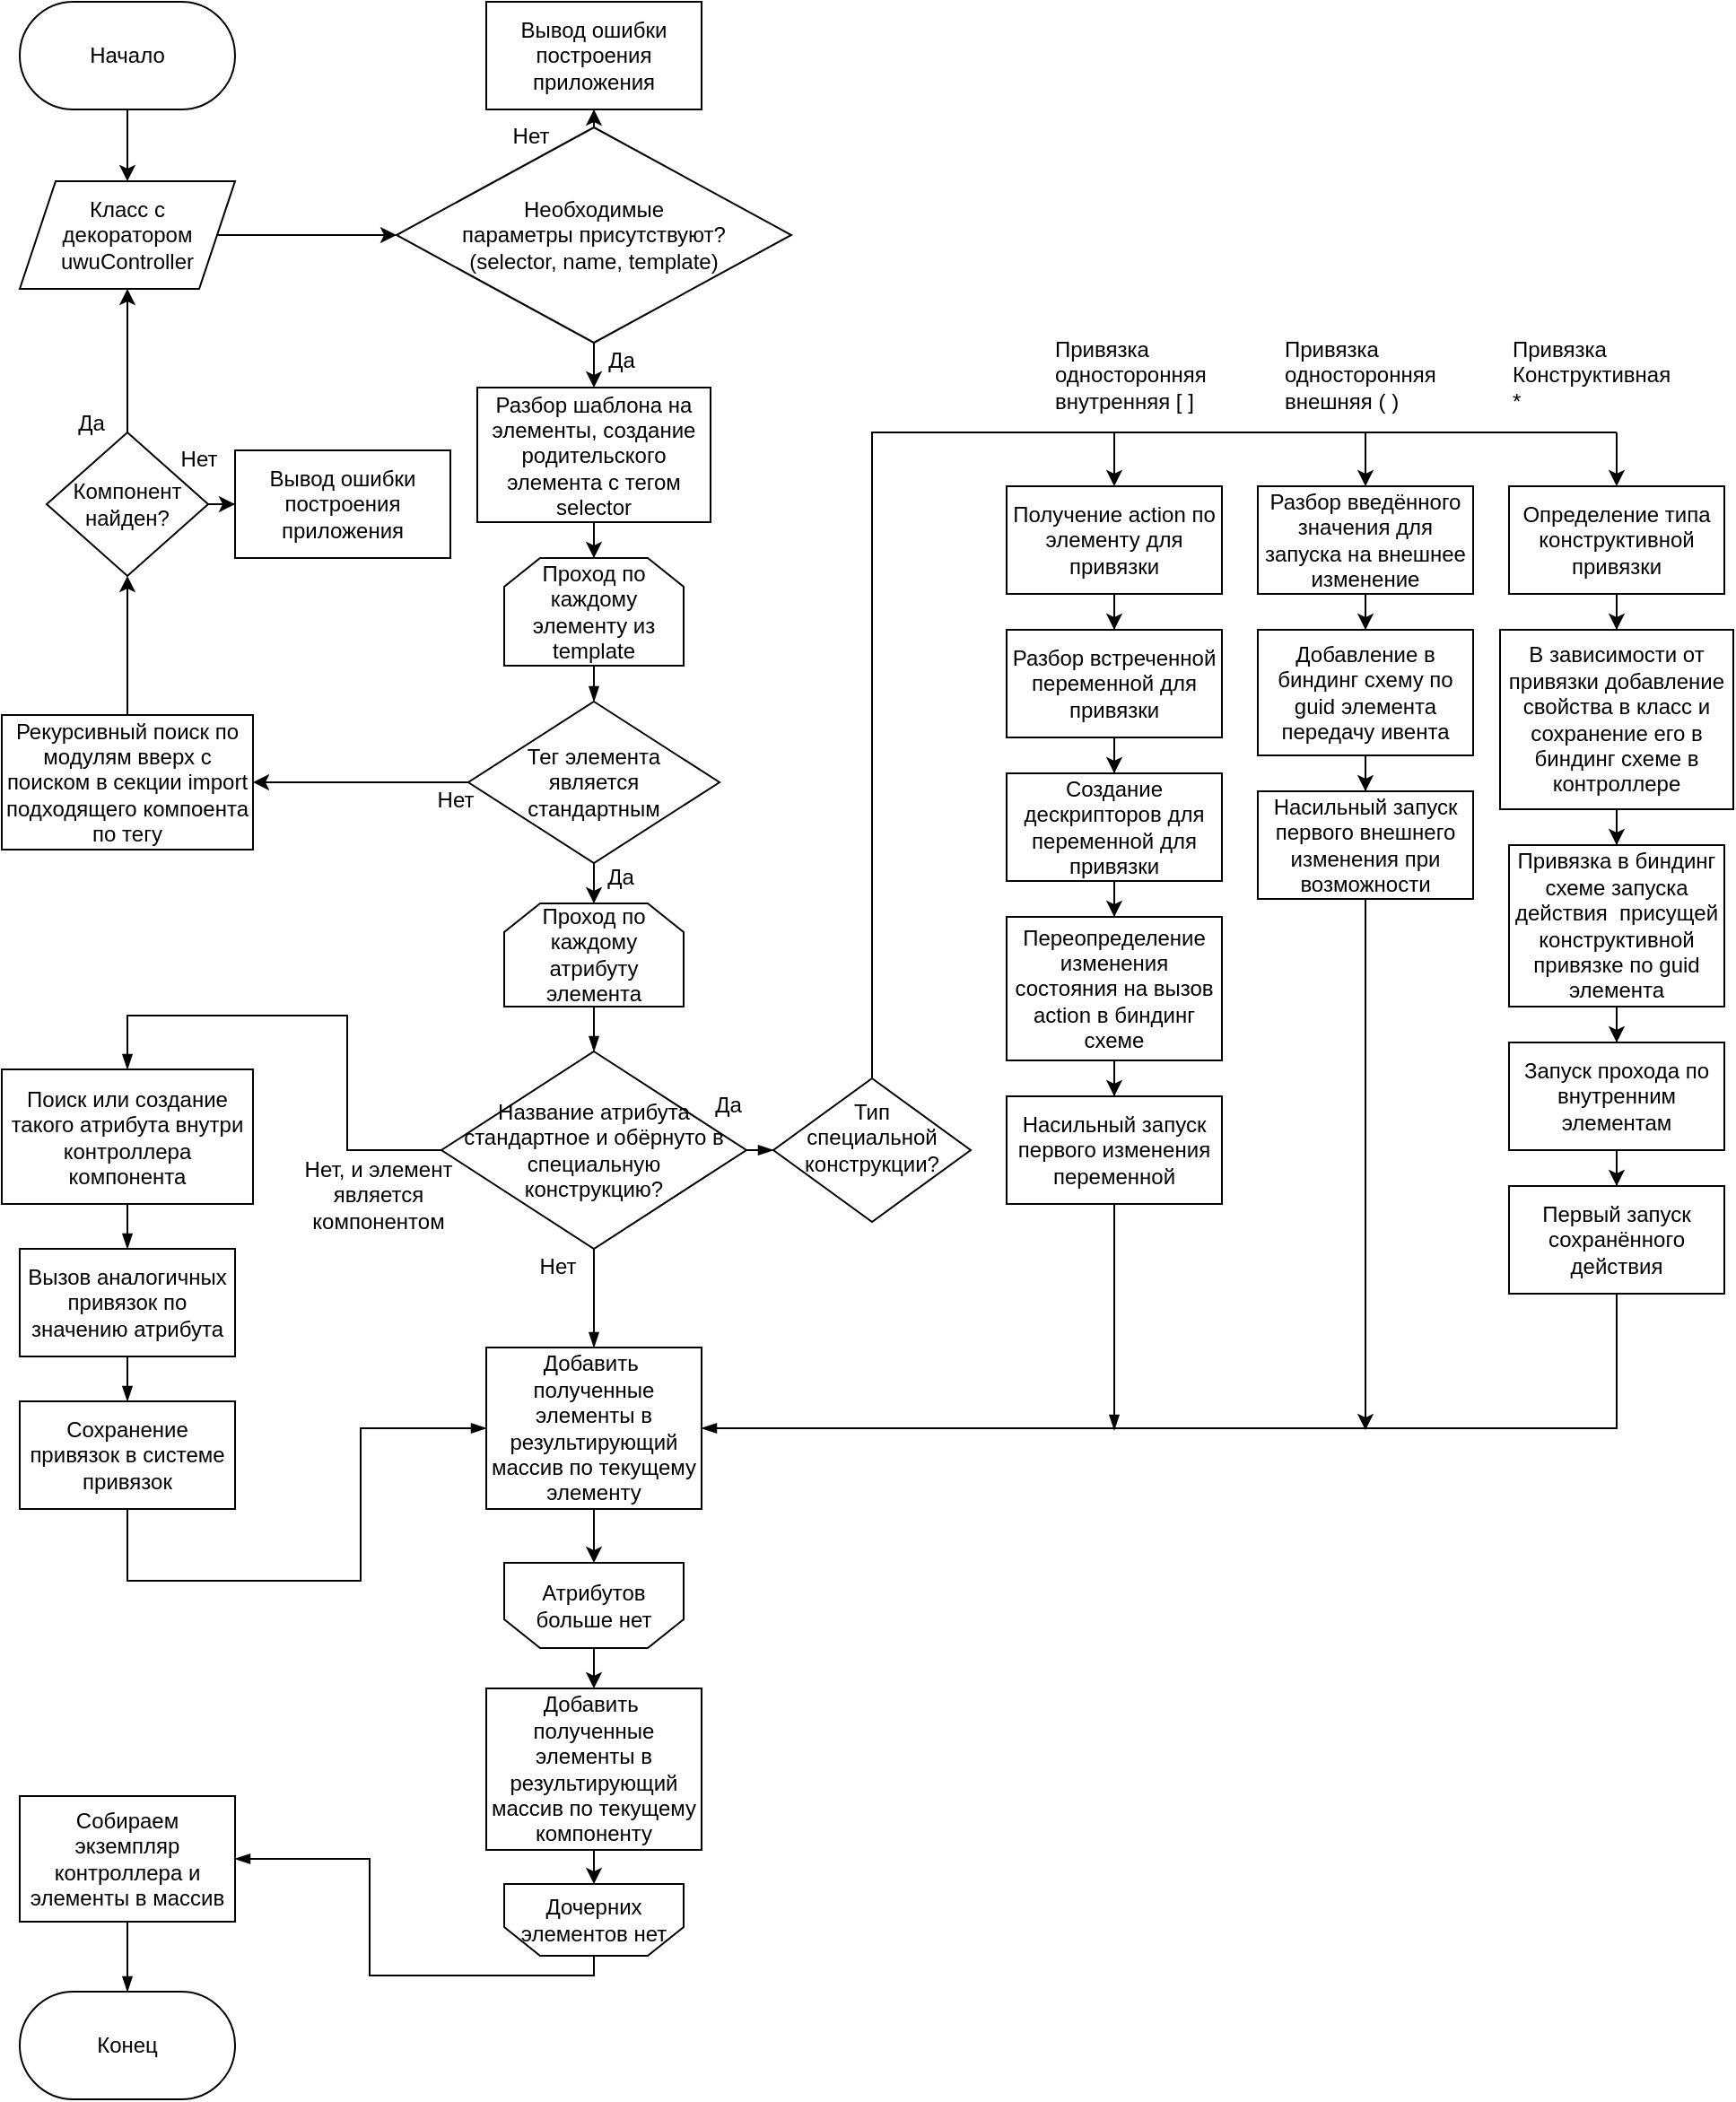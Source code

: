 <mxfile version="18.1.3" type="github">
  <diagram id="C5RBs43oDa-KdzZeNtuy" name="Page-1">
    <mxGraphModel dx="1244" dy="780" grid="1" gridSize="10" guides="1" tooltips="1" connect="1" arrows="1" fold="1" page="1" pageScale="1" pageWidth="827" pageHeight="1169" math="0" shadow="0">
      <root>
        <mxCell id="WIyWlLk6GJQsqaUBKTNV-0" />
        <mxCell id="WIyWlLk6GJQsqaUBKTNV-1" parent="WIyWlLk6GJQsqaUBKTNV-0" />
        <mxCell id="5Lq38UglI5ENBKYFWKuD-5" style="edgeStyle=orthogonalEdgeStyle;rounded=0;orthogonalLoop=1;jettySize=auto;html=1;entryX=0;entryY=0.5;entryDx=0;entryDy=0;" parent="WIyWlLk6GJQsqaUBKTNV-1" source="5Lq38UglI5ENBKYFWKuD-0" target="5Lq38UglI5ENBKYFWKuD-4" edge="1">
          <mxGeometry relative="1" as="geometry" />
        </mxCell>
        <mxCell id="5Lq38UglI5ENBKYFWKuD-0" value="&lt;div&gt;Класс с&lt;/div&gt;&lt;div&gt;декоратором&lt;/div&gt;&lt;div&gt;uwuController&lt;br&gt;&lt;/div&gt;" style="shape=parallelogram;perimeter=parallelogramPerimeter;whiteSpace=wrap;html=1;fixedSize=1;" parent="WIyWlLk6GJQsqaUBKTNV-1" vertex="1">
          <mxGeometry x="10" y="100" width="120" height="60" as="geometry" />
        </mxCell>
        <mxCell id="5Lq38UglI5ENBKYFWKuD-7" value="" style="edgeStyle=orthogonalEdgeStyle;rounded=0;orthogonalLoop=1;jettySize=auto;html=1;" parent="WIyWlLk6GJQsqaUBKTNV-1" source="5Lq38UglI5ENBKYFWKuD-4" target="5Lq38UglI5ENBKYFWKuD-6" edge="1">
          <mxGeometry relative="1" as="geometry" />
        </mxCell>
        <mxCell id="5Lq38UglI5ENBKYFWKuD-10" value="" style="edgeStyle=orthogonalEdgeStyle;rounded=0;orthogonalLoop=1;jettySize=auto;html=1;" parent="WIyWlLk6GJQsqaUBKTNV-1" source="5Lq38UglI5ENBKYFWKuD-4" target="5Lq38UglI5ENBKYFWKuD-9" edge="1">
          <mxGeometry relative="1" as="geometry" />
        </mxCell>
        <mxCell id="5Lq38UglI5ENBKYFWKuD-4" value="&lt;div&gt;Необходимые&lt;/div&gt;&lt;div&gt;параметры присутствуют?&lt;/div&gt;&lt;div&gt;(selector, name, template)&lt;br&gt;&lt;/div&gt;" style="rhombus;whiteSpace=wrap;html=1;" parent="WIyWlLk6GJQsqaUBKTNV-1" vertex="1">
          <mxGeometry x="220" y="70" width="220" height="120" as="geometry" />
        </mxCell>
        <mxCell id="5Lq38UglI5ENBKYFWKuD-6" value="&lt;div&gt;Вывод ошибки построения приложения&lt;br&gt;&lt;/div&gt;" style="whiteSpace=wrap;html=1;" parent="WIyWlLk6GJQsqaUBKTNV-1" vertex="1">
          <mxGeometry x="270" width="120" height="60" as="geometry" />
        </mxCell>
        <mxCell id="5Lq38UglI5ENBKYFWKuD-8" value="Нет" style="text;html=1;strokeColor=none;fillColor=none;align=center;verticalAlign=middle;whiteSpace=wrap;rounded=0;" parent="WIyWlLk6GJQsqaUBKTNV-1" vertex="1">
          <mxGeometry x="265" y="60" width="60" height="30" as="geometry" />
        </mxCell>
        <mxCell id="5Lq38UglI5ENBKYFWKuD-15" style="edgeStyle=orthogonalEdgeStyle;rounded=0;orthogonalLoop=1;jettySize=auto;html=1;entryX=0.5;entryY=0;entryDx=0;entryDy=0;" parent="WIyWlLk6GJQsqaUBKTNV-1" source="5Lq38UglI5ENBKYFWKuD-9" target="5Lq38UglI5ENBKYFWKuD-14" edge="1">
          <mxGeometry relative="1" as="geometry" />
        </mxCell>
        <mxCell id="5Lq38UglI5ENBKYFWKuD-9" value="Разбор шаблона на элементы, создание родительского элемента с тегом selector" style="whiteSpace=wrap;html=1;" parent="WIyWlLk6GJQsqaUBKTNV-1" vertex="1">
          <mxGeometry x="265" y="215" width="130" height="75" as="geometry" />
        </mxCell>
        <mxCell id="5Lq38UglI5ENBKYFWKuD-11" value="Да" style="text;html=1;align=center;verticalAlign=middle;resizable=0;points=[];autosize=1;strokeColor=none;fillColor=none;" parent="WIyWlLk6GJQsqaUBKTNV-1" vertex="1">
          <mxGeometry x="330" y="190" width="30" height="20" as="geometry" />
        </mxCell>
        <mxCell id="5Lq38UglI5ENBKYFWKuD-13" style="edgeStyle=orthogonalEdgeStyle;rounded=0;orthogonalLoop=1;jettySize=auto;html=1;entryX=0.5;entryY=0;entryDx=0;entryDy=0;" parent="WIyWlLk6GJQsqaUBKTNV-1" source="5Lq38UglI5ENBKYFWKuD-12" target="5Lq38UglI5ENBKYFWKuD-0" edge="1">
          <mxGeometry relative="1" as="geometry" />
        </mxCell>
        <mxCell id="5Lq38UglI5ENBKYFWKuD-12" value="Начало" style="rounded=1;whiteSpace=wrap;html=1;arcSize=50;" parent="WIyWlLk6GJQsqaUBKTNV-1" vertex="1">
          <mxGeometry x="10" width="120" height="60" as="geometry" />
        </mxCell>
        <mxCell id="e2QbNrJO9N_X9CyVY4fq-0" style="edgeStyle=orthogonalEdgeStyle;curved=1;rounded=0;orthogonalLoop=1;jettySize=auto;html=1;exitX=0.5;exitY=1;exitDx=0;exitDy=0;entryX=0.5;entryY=0;entryDx=0;entryDy=0;endArrow=blockThin;endFill=1;elbow=vertical;" edge="1" parent="WIyWlLk6GJQsqaUBKTNV-1" source="5Lq38UglI5ENBKYFWKuD-14" target="5Lq38UglI5ENBKYFWKuD-18">
          <mxGeometry relative="1" as="geometry" />
        </mxCell>
        <mxCell id="5Lq38UglI5ENBKYFWKuD-14" value="Проход по каждому элементу из template" style="shape=loopLimit;whiteSpace=wrap;html=1;" parent="WIyWlLk6GJQsqaUBKTNV-1" vertex="1">
          <mxGeometry x="280" y="310" width="100" height="60" as="geometry" />
        </mxCell>
        <mxCell id="5Lq38UglI5ENBKYFWKuD-23" value="" style="edgeStyle=orthogonalEdgeStyle;rounded=0;orthogonalLoop=1;jettySize=auto;html=1;" parent="WIyWlLk6GJQsqaUBKTNV-1" source="5Lq38UglI5ENBKYFWKuD-18" target="5Lq38UglI5ENBKYFWKuD-22" edge="1">
          <mxGeometry relative="1" as="geometry" />
        </mxCell>
        <mxCell id="5Lq38UglI5ENBKYFWKuD-42" style="edgeStyle=orthogonalEdgeStyle;rounded=0;orthogonalLoop=1;jettySize=auto;html=1;entryX=0.5;entryY=0;entryDx=0;entryDy=0;" parent="WIyWlLk6GJQsqaUBKTNV-1" source="5Lq38UglI5ENBKYFWKuD-18" target="5Lq38UglI5ENBKYFWKuD-40" edge="1">
          <mxGeometry relative="1" as="geometry" />
        </mxCell>
        <mxCell id="5Lq38UglI5ENBKYFWKuD-18" value="&lt;div&gt;Тег элемента&lt;/div&gt;&lt;div&gt;является&lt;/div&gt;&lt;div&gt;стандартным&lt;/div&gt;" style="rhombus;whiteSpace=wrap;html=1;" parent="WIyWlLk6GJQsqaUBKTNV-1" vertex="1">
          <mxGeometry x="260" y="390" width="140" height="90" as="geometry" />
        </mxCell>
        <mxCell id="5Lq38UglI5ENBKYFWKuD-27" style="edgeStyle=orthogonalEdgeStyle;rounded=0;orthogonalLoop=1;jettySize=auto;html=1;entryX=0.5;entryY=1;entryDx=0;entryDy=0;" parent="WIyWlLk6GJQsqaUBKTNV-1" source="5Lq38UglI5ENBKYFWKuD-22" target="5Lq38UglI5ENBKYFWKuD-26" edge="1">
          <mxGeometry relative="1" as="geometry" />
        </mxCell>
        <mxCell id="5Lq38UglI5ENBKYFWKuD-22" value="Рекурсивный поиск по модулям вверх с поиском в секции import подходящего компоента по тегу" style="whiteSpace=wrap;html=1;" parent="WIyWlLk6GJQsqaUBKTNV-1" vertex="1">
          <mxGeometry y="397.5" width="140" height="75" as="geometry" />
        </mxCell>
        <mxCell id="5Lq38UglI5ENBKYFWKuD-24" value="Да" style="text;html=1;strokeColor=none;fillColor=none;align=center;verticalAlign=middle;whiteSpace=wrap;rounded=0;" parent="WIyWlLk6GJQsqaUBKTNV-1" vertex="1">
          <mxGeometry x="315" y="472.5" width="60" height="30" as="geometry" />
        </mxCell>
        <mxCell id="5Lq38UglI5ENBKYFWKuD-31" style="edgeStyle=orthogonalEdgeStyle;rounded=0;orthogonalLoop=1;jettySize=auto;html=1;entryX=0.5;entryY=1;entryDx=0;entryDy=0;" parent="WIyWlLk6GJQsqaUBKTNV-1" source="5Lq38UglI5ENBKYFWKuD-26" target="5Lq38UglI5ENBKYFWKuD-0" edge="1">
          <mxGeometry relative="1" as="geometry" />
        </mxCell>
        <mxCell id="5Lq38UglI5ENBKYFWKuD-33" value="" style="edgeStyle=orthogonalEdgeStyle;rounded=0;orthogonalLoop=1;jettySize=auto;html=1;" parent="WIyWlLk6GJQsqaUBKTNV-1" source="5Lq38UglI5ENBKYFWKuD-26" target="5Lq38UglI5ENBKYFWKuD-32" edge="1">
          <mxGeometry relative="1" as="geometry" />
        </mxCell>
        <mxCell id="5Lq38UglI5ENBKYFWKuD-26" value="Компонент найден?" style="rhombus;whiteSpace=wrap;html=1;" parent="WIyWlLk6GJQsqaUBKTNV-1" vertex="1">
          <mxGeometry x="25" y="240" width="90" height="80" as="geometry" />
        </mxCell>
        <mxCell id="5Lq38UglI5ENBKYFWKuD-32" value="&lt;div&gt;Вывод ошибки построения приложения&lt;br&gt;&lt;/div&gt;" style="whiteSpace=wrap;html=1;" parent="WIyWlLk6GJQsqaUBKTNV-1" vertex="1">
          <mxGeometry x="130" y="250" width="120" height="60" as="geometry" />
        </mxCell>
        <mxCell id="5Lq38UglI5ENBKYFWKuD-34" value="Да" style="text;html=1;strokeColor=none;fillColor=none;align=center;verticalAlign=middle;whiteSpace=wrap;rounded=0;" parent="WIyWlLk6GJQsqaUBKTNV-1" vertex="1">
          <mxGeometry x="20" y="220" width="60" height="30" as="geometry" />
        </mxCell>
        <mxCell id="5Lq38UglI5ENBKYFWKuD-36" value="Нет" style="text;html=1;strokeColor=none;fillColor=none;align=center;verticalAlign=middle;whiteSpace=wrap;rounded=0;" parent="WIyWlLk6GJQsqaUBKTNV-1" vertex="1">
          <mxGeometry x="80" y="240" width="60" height="30" as="geometry" />
        </mxCell>
        <mxCell id="5Lq38UglI5ENBKYFWKuD-38" value="Нет" style="text;html=1;strokeColor=none;fillColor=none;align=center;verticalAlign=middle;whiteSpace=wrap;rounded=0;" parent="WIyWlLk6GJQsqaUBKTNV-1" vertex="1">
          <mxGeometry x="223" y="430" width="60" height="30" as="geometry" />
        </mxCell>
        <mxCell id="e2QbNrJO9N_X9CyVY4fq-19" style="edgeStyle=orthogonalEdgeStyle;rounded=0;orthogonalLoop=1;jettySize=auto;html=1;entryX=0.5;entryY=0;entryDx=0;entryDy=0;endArrow=blockThin;endFill=1;elbow=vertical;" edge="1" parent="WIyWlLk6GJQsqaUBKTNV-1" source="5Lq38UglI5ENBKYFWKuD-40" target="5Lq38UglI5ENBKYFWKuD-44">
          <mxGeometry relative="1" as="geometry" />
        </mxCell>
        <mxCell id="5Lq38UglI5ENBKYFWKuD-40" value="Проход по каждому атрибуту элемента" style="shape=loopLimit;whiteSpace=wrap;html=1;" parent="WIyWlLk6GJQsqaUBKTNV-1" vertex="1">
          <mxGeometry x="280" y="502.5" width="100" height="57.5" as="geometry" />
        </mxCell>
        <mxCell id="e2QbNrJO9N_X9CyVY4fq-17" style="edgeStyle=orthogonalEdgeStyle;rounded=0;orthogonalLoop=1;jettySize=auto;html=1;exitX=1;exitY=0.5;exitDx=0;exitDy=0;entryX=0;entryY=0.5;entryDx=0;entryDy=0;endArrow=blockThin;endFill=1;elbow=vertical;" edge="1" parent="WIyWlLk6GJQsqaUBKTNV-1" source="5Lq38UglI5ENBKYFWKuD-44" target="5Lq38UglI5ENBKYFWKuD-51">
          <mxGeometry relative="1" as="geometry" />
        </mxCell>
        <mxCell id="e2QbNrJO9N_X9CyVY4fq-18" style="edgeStyle=orthogonalEdgeStyle;rounded=0;orthogonalLoop=1;jettySize=auto;html=1;entryX=0.5;entryY=0;entryDx=0;entryDy=0;endArrow=blockThin;endFill=1;elbow=vertical;" edge="1" parent="WIyWlLk6GJQsqaUBKTNV-1" source="5Lq38UglI5ENBKYFWKuD-44" target="5Lq38UglI5ENBKYFWKuD-45">
          <mxGeometry relative="1" as="geometry" />
        </mxCell>
        <mxCell id="e2QbNrJO9N_X9CyVY4fq-23" style="edgeStyle=orthogonalEdgeStyle;rounded=0;orthogonalLoop=1;jettySize=auto;html=1;entryX=0.5;entryY=0;entryDx=0;entryDy=0;endArrow=blockThin;endFill=1;elbow=vertical;" edge="1" parent="WIyWlLk6GJQsqaUBKTNV-1" source="5Lq38UglI5ENBKYFWKuD-44" target="e2QbNrJO9N_X9CyVY4fq-22">
          <mxGeometry relative="1" as="geometry" />
        </mxCell>
        <mxCell id="5Lq38UglI5ENBKYFWKuD-44" value="&lt;div&gt;Название атрибута &lt;br&gt;&lt;/div&gt;&lt;div&gt;стандартное и обёрнуто в специальную&lt;/div&gt;&lt;div&gt;конструкцию?&lt;/div&gt;" style="rhombus;whiteSpace=wrap;html=1;" parent="WIyWlLk6GJQsqaUBKTNV-1" vertex="1">
          <mxGeometry x="245" y="585" width="170" height="110" as="geometry" />
        </mxCell>
        <mxCell id="5Lq38UglI5ENBKYFWKuD-99" style="edgeStyle=orthogonalEdgeStyle;rounded=0;orthogonalLoop=1;jettySize=auto;html=1;entryX=0.5;entryY=1;entryDx=0;entryDy=0;" parent="WIyWlLk6GJQsqaUBKTNV-1" source="5Lq38UglI5ENBKYFWKuD-45" target="5Lq38UglI5ENBKYFWKuD-98" edge="1">
          <mxGeometry relative="1" as="geometry" />
        </mxCell>
        <mxCell id="5Lq38UglI5ENBKYFWKuD-45" value="Добавить&amp;nbsp; полученные элементы в результирующий массив по текущему элементу" style="whiteSpace=wrap;html=1;" parent="WIyWlLk6GJQsqaUBKTNV-1" vertex="1">
          <mxGeometry x="270" y="750" width="120" height="90" as="geometry" />
        </mxCell>
        <mxCell id="5Lq38UglI5ENBKYFWKuD-47" value="Нет" style="text;html=1;strokeColor=none;fillColor=none;align=center;verticalAlign=middle;whiteSpace=wrap;rounded=0;" parent="WIyWlLk6GJQsqaUBKTNV-1" vertex="1">
          <mxGeometry x="280" y="690" width="60" height="30" as="geometry" />
        </mxCell>
        <mxCell id="5Lq38UglI5ENBKYFWKuD-50" value="Да" style="text;html=1;strokeColor=none;fillColor=none;align=center;verticalAlign=middle;whiteSpace=wrap;rounded=0;" parent="WIyWlLk6GJQsqaUBKTNV-1" vertex="1">
          <mxGeometry x="375" y="600" width="60" height="30" as="geometry" />
        </mxCell>
        <mxCell id="5Lq38UglI5ENBKYFWKuD-53" style="edgeStyle=orthogonalEdgeStyle;rounded=0;orthogonalLoop=1;jettySize=auto;html=1;entryX=0.5;entryY=0;entryDx=0;entryDy=0;" parent="WIyWlLk6GJQsqaUBKTNV-1" source="5Lq38UglI5ENBKYFWKuD-51" target="5Lq38UglI5ENBKYFWKuD-55" edge="1">
          <mxGeometry relative="1" as="geometry">
            <mxPoint x="485" y="100.0" as="targetPoint" />
            <Array as="points">
              <mxPoint x="485" y="240" />
              <mxPoint x="620" y="240" />
            </Array>
          </mxGeometry>
        </mxCell>
        <mxCell id="5Lq38UglI5ENBKYFWKuD-51" value="&lt;div&gt;Тип&lt;/div&gt;&lt;div&gt;специальной конструкции?&lt;/div&gt;&lt;div&gt;&lt;br&gt;&lt;/div&gt;" style="rhombus;whiteSpace=wrap;html=1;" parent="WIyWlLk6GJQsqaUBKTNV-1" vertex="1">
          <mxGeometry x="430" y="600" width="110" height="80" as="geometry" />
        </mxCell>
        <mxCell id="5Lq38UglI5ENBKYFWKuD-83" value="" style="edgeStyle=orthogonalEdgeStyle;rounded=0;orthogonalLoop=1;jettySize=auto;html=1;" parent="WIyWlLk6GJQsqaUBKTNV-1" source="5Lq38UglI5ENBKYFWKuD-55" target="5Lq38UglI5ENBKYFWKuD-82" edge="1">
          <mxGeometry relative="1" as="geometry" />
        </mxCell>
        <mxCell id="5Lq38UglI5ENBKYFWKuD-55" value="Получение action по элементу для привязки" style="rounded=0;whiteSpace=wrap;html=1;" parent="WIyWlLk6GJQsqaUBKTNV-1" vertex="1">
          <mxGeometry x="560" y="270" width="120" height="60" as="geometry" />
        </mxCell>
        <mxCell id="5Lq38UglI5ENBKYFWKuD-56" value="Привязка односторонняя внутренняя [ ]" style="text;whiteSpace=wrap;html=1;" parent="WIyWlLk6GJQsqaUBKTNV-1" vertex="1">
          <mxGeometry x="585" y="180" width="95" height="50" as="geometry" />
        </mxCell>
        <mxCell id="5Lq38UglI5ENBKYFWKuD-57" value="" style="endArrow=none;html=1;rounded=0;" parent="WIyWlLk6GJQsqaUBKTNV-1" edge="1">
          <mxGeometry width="50" height="50" relative="1" as="geometry">
            <mxPoint x="620" y="240" as="sourcePoint" />
            <mxPoint x="900" y="240" as="targetPoint" />
          </mxGeometry>
        </mxCell>
        <mxCell id="5Lq38UglI5ENBKYFWKuD-91" value="" style="edgeStyle=orthogonalEdgeStyle;rounded=0;orthogonalLoop=1;jettySize=auto;html=1;" parent="WIyWlLk6GJQsqaUBKTNV-1" source="5Lq38UglI5ENBKYFWKuD-58" target="5Lq38UglI5ENBKYFWKuD-90" edge="1">
          <mxGeometry relative="1" as="geometry" />
        </mxCell>
        <mxCell id="5Lq38UglI5ENBKYFWKuD-58" value="Разбор введённого значения для запуска на внешнее изменение" style="rounded=0;whiteSpace=wrap;html=1;" parent="WIyWlLk6GJQsqaUBKTNV-1" vertex="1">
          <mxGeometry x="700" y="270" width="120" height="60" as="geometry" />
        </mxCell>
        <mxCell id="5Lq38UglI5ENBKYFWKuD-59" value="" style="endArrow=classic;html=1;rounded=0;entryX=0.5;entryY=0;entryDx=0;entryDy=0;" parent="WIyWlLk6GJQsqaUBKTNV-1" target="5Lq38UglI5ENBKYFWKuD-58" edge="1">
          <mxGeometry width="50" height="50" relative="1" as="geometry">
            <mxPoint x="760" y="240" as="sourcePoint" />
            <mxPoint x="810" y="190" as="targetPoint" />
          </mxGeometry>
        </mxCell>
        <mxCell id="5Lq38UglI5ENBKYFWKuD-60" value="&lt;div&gt;Привязка &lt;br&gt;&lt;/div&gt;&lt;div&gt;односторонняя внешняя ( )&lt;br&gt;&lt;/div&gt;" style="text;whiteSpace=wrap;html=1;" parent="WIyWlLk6GJQsqaUBKTNV-1" vertex="1">
          <mxGeometry x="712.5" y="180" width="95" height="50" as="geometry" />
        </mxCell>
        <mxCell id="5Lq38UglI5ENBKYFWKuD-61" value="&lt;div&gt;Привязка&lt;/div&gt;&lt;div&gt;Конструктивная&lt;/div&gt;&lt;div&gt;*&lt;br&gt;&lt;/div&gt;" style="text;whiteSpace=wrap;html=1;" parent="WIyWlLk6GJQsqaUBKTNV-1" vertex="1">
          <mxGeometry x="840" y="180" width="95" height="50" as="geometry" />
        </mxCell>
        <mxCell id="5Lq38UglI5ENBKYFWKuD-65" value="" style="edgeStyle=orthogonalEdgeStyle;rounded=0;orthogonalLoop=1;jettySize=auto;html=1;" parent="WIyWlLk6GJQsqaUBKTNV-1" source="5Lq38UglI5ENBKYFWKuD-62" target="5Lq38UglI5ENBKYFWKuD-64" edge="1">
          <mxGeometry relative="1" as="geometry" />
        </mxCell>
        <mxCell id="5Lq38UglI5ENBKYFWKuD-62" value="Определение типа конструктивной привязки" style="rounded=0;whiteSpace=wrap;html=1;" parent="WIyWlLk6GJQsqaUBKTNV-1" vertex="1">
          <mxGeometry x="840" y="270" width="120" height="60" as="geometry" />
        </mxCell>
        <mxCell id="5Lq38UglI5ENBKYFWKuD-63" value="" style="endArrow=classic;html=1;rounded=0;entryX=0.5;entryY=0;entryDx=0;entryDy=0;" parent="WIyWlLk6GJQsqaUBKTNV-1" target="5Lq38UglI5ENBKYFWKuD-62" edge="1">
          <mxGeometry width="50" height="50" relative="1" as="geometry">
            <mxPoint x="900" y="240" as="sourcePoint" />
            <mxPoint x="950" y="190" as="targetPoint" />
          </mxGeometry>
        </mxCell>
        <mxCell id="5Lq38UglI5ENBKYFWKuD-68" value="" style="edgeStyle=orthogonalEdgeStyle;rounded=0;orthogonalLoop=1;jettySize=auto;html=1;" parent="WIyWlLk6GJQsqaUBKTNV-1" source="5Lq38UglI5ENBKYFWKuD-64" target="5Lq38UglI5ENBKYFWKuD-67" edge="1">
          <mxGeometry relative="1" as="geometry" />
        </mxCell>
        <mxCell id="5Lq38UglI5ENBKYFWKuD-64" value="В зависимости от привязки добавление свойства в класс и сохранение его в биндинг схеме в контроллере" style="whiteSpace=wrap;html=1;rounded=0;" parent="WIyWlLk6GJQsqaUBKTNV-1" vertex="1">
          <mxGeometry x="835" y="350" width="130" height="100" as="geometry" />
        </mxCell>
        <mxCell id="5Lq38UglI5ENBKYFWKuD-78" value="" style="edgeStyle=orthogonalEdgeStyle;rounded=0;orthogonalLoop=1;jettySize=auto;html=1;" parent="WIyWlLk6GJQsqaUBKTNV-1" source="5Lq38UglI5ENBKYFWKuD-67" target="5Lq38UglI5ENBKYFWKuD-77" edge="1">
          <mxGeometry relative="1" as="geometry" />
        </mxCell>
        <mxCell id="5Lq38UglI5ENBKYFWKuD-67" value="Привязка в биндинг схеме запуска действия&amp;nbsp; присущей конструктивной привязке по guid элемента" style="whiteSpace=wrap;html=1;rounded=0;" parent="WIyWlLk6GJQsqaUBKTNV-1" vertex="1">
          <mxGeometry x="840" y="470" width="120" height="90" as="geometry" />
        </mxCell>
        <mxCell id="e2QbNrJO9N_X9CyVY4fq-2" style="edgeStyle=orthogonalEdgeStyle;rounded=0;orthogonalLoop=1;jettySize=auto;html=1;entryX=1;entryY=0.5;entryDx=0;entryDy=0;endArrow=blockThin;endFill=1;elbow=vertical;" edge="1" parent="WIyWlLk6GJQsqaUBKTNV-1" source="5Lq38UglI5ENBKYFWKuD-69" target="5Lq38UglI5ENBKYFWKuD-45">
          <mxGeometry relative="1" as="geometry">
            <Array as="points">
              <mxPoint x="900" y="795" />
            </Array>
          </mxGeometry>
        </mxCell>
        <mxCell id="5Lq38UglI5ENBKYFWKuD-69" value="Первый запуск сохранённого действия" style="whiteSpace=wrap;html=1;rounded=0;" parent="WIyWlLk6GJQsqaUBKTNV-1" vertex="1">
          <mxGeometry x="840" y="660" width="120" height="60" as="geometry" />
        </mxCell>
        <mxCell id="5Lq38UglI5ENBKYFWKuD-79" style="edgeStyle=orthogonalEdgeStyle;rounded=0;orthogonalLoop=1;jettySize=auto;html=1;entryX=0.5;entryY=0;entryDx=0;entryDy=0;" parent="WIyWlLk6GJQsqaUBKTNV-1" source="5Lq38UglI5ENBKYFWKuD-77" target="5Lq38UglI5ENBKYFWKuD-69" edge="1">
          <mxGeometry relative="1" as="geometry" />
        </mxCell>
        <mxCell id="5Lq38UglI5ENBKYFWKuD-77" value="Запуск прохода по внутренним элементам" style="whiteSpace=wrap;html=1;rounded=0;" parent="WIyWlLk6GJQsqaUBKTNV-1" vertex="1">
          <mxGeometry x="840" y="580" width="120" height="60" as="geometry" />
        </mxCell>
        <mxCell id="5Lq38UglI5ENBKYFWKuD-85" value="" style="edgeStyle=orthogonalEdgeStyle;rounded=0;orthogonalLoop=1;jettySize=auto;html=1;" parent="WIyWlLk6GJQsqaUBKTNV-1" source="5Lq38UglI5ENBKYFWKuD-82" target="5Lq38UglI5ENBKYFWKuD-84" edge="1">
          <mxGeometry relative="1" as="geometry" />
        </mxCell>
        <mxCell id="5Lq38UglI5ENBKYFWKuD-82" value="Разбор встреченной переменной для привязки" style="whiteSpace=wrap;html=1;rounded=0;" parent="WIyWlLk6GJQsqaUBKTNV-1" vertex="1">
          <mxGeometry x="560" y="350" width="120" height="60" as="geometry" />
        </mxCell>
        <mxCell id="5Lq38UglI5ENBKYFWKuD-87" value="" style="edgeStyle=orthogonalEdgeStyle;rounded=0;orthogonalLoop=1;jettySize=auto;html=1;" parent="WIyWlLk6GJQsqaUBKTNV-1" source="5Lq38UglI5ENBKYFWKuD-84" target="5Lq38UglI5ENBKYFWKuD-86" edge="1">
          <mxGeometry relative="1" as="geometry" />
        </mxCell>
        <mxCell id="5Lq38UglI5ENBKYFWKuD-84" value="Создание дескрипторов для переменной для привязки" style="whiteSpace=wrap;html=1;rounded=0;" parent="WIyWlLk6GJQsqaUBKTNV-1" vertex="1">
          <mxGeometry x="560" y="430" width="120" height="60" as="geometry" />
        </mxCell>
        <mxCell id="5Lq38UglI5ENBKYFWKuD-89" value="" style="edgeStyle=orthogonalEdgeStyle;rounded=0;orthogonalLoop=1;jettySize=auto;html=1;" parent="WIyWlLk6GJQsqaUBKTNV-1" source="5Lq38UglI5ENBKYFWKuD-86" target="5Lq38UglI5ENBKYFWKuD-88" edge="1">
          <mxGeometry relative="1" as="geometry" />
        </mxCell>
        <mxCell id="5Lq38UglI5ENBKYFWKuD-86" value="Переопределение изменения состояния на вызов action в биндинг схеме" style="whiteSpace=wrap;html=1;rounded=0;" parent="WIyWlLk6GJQsqaUBKTNV-1" vertex="1">
          <mxGeometry x="560" y="510" width="120" height="80" as="geometry" />
        </mxCell>
        <mxCell id="e2QbNrJO9N_X9CyVY4fq-3" style="edgeStyle=orthogonalEdgeStyle;rounded=0;orthogonalLoop=1;jettySize=auto;html=1;endArrow=blockThin;endFill=1;elbow=vertical;" edge="1" parent="WIyWlLk6GJQsqaUBKTNV-1">
          <mxGeometry relative="1" as="geometry">
            <mxPoint x="620" y="796" as="targetPoint" />
            <mxPoint x="620" y="666" as="sourcePoint" />
          </mxGeometry>
        </mxCell>
        <mxCell id="5Lq38UglI5ENBKYFWKuD-88" value="Насильный запуск первого изменения переменной" style="whiteSpace=wrap;html=1;rounded=0;" parent="WIyWlLk6GJQsqaUBKTNV-1" vertex="1">
          <mxGeometry x="560" y="610" width="120" height="60" as="geometry" />
        </mxCell>
        <mxCell id="5Lq38UglI5ENBKYFWKuD-93" value="" style="edgeStyle=orthogonalEdgeStyle;rounded=0;orthogonalLoop=1;jettySize=auto;html=1;" parent="WIyWlLk6GJQsqaUBKTNV-1" source="5Lq38UglI5ENBKYFWKuD-90" target="5Lq38UglI5ENBKYFWKuD-92" edge="1">
          <mxGeometry relative="1" as="geometry" />
        </mxCell>
        <mxCell id="5Lq38UglI5ENBKYFWKuD-90" value="Добавление в биндинг схему по guid элемента передачу ивента" style="whiteSpace=wrap;html=1;rounded=0;" parent="WIyWlLk6GJQsqaUBKTNV-1" vertex="1">
          <mxGeometry x="700" y="350" width="120" height="70" as="geometry" />
        </mxCell>
        <mxCell id="5Lq38UglI5ENBKYFWKuD-95" style="edgeStyle=orthogonalEdgeStyle;rounded=0;orthogonalLoop=1;jettySize=auto;html=1;" parent="WIyWlLk6GJQsqaUBKTNV-1" edge="1">
          <mxGeometry relative="1" as="geometry">
            <mxPoint x="760" y="796" as="targetPoint" />
            <mxPoint x="760" y="496" as="sourcePoint" />
          </mxGeometry>
        </mxCell>
        <mxCell id="5Lq38UglI5ENBKYFWKuD-92" value="Насильный запуск первого внешнего изменения при возможности" style="whiteSpace=wrap;html=1;rounded=0;" parent="WIyWlLk6GJQsqaUBKTNV-1" vertex="1">
          <mxGeometry x="700" y="440" width="120" height="60" as="geometry" />
        </mxCell>
        <mxCell id="5Lq38UglI5ENBKYFWKuD-101" style="edgeStyle=orthogonalEdgeStyle;rounded=0;orthogonalLoop=1;jettySize=auto;html=1;exitX=0.5;exitY=0;exitDx=0;exitDy=0;entryX=0.5;entryY=0;entryDx=0;entryDy=0;" parent="WIyWlLk6GJQsqaUBKTNV-1" source="5Lq38UglI5ENBKYFWKuD-98" target="5Lq38UglI5ENBKYFWKuD-100" edge="1">
          <mxGeometry relative="1" as="geometry" />
        </mxCell>
        <mxCell id="5Lq38UglI5ENBKYFWKuD-98" value="Атрибутов больше нет" style="shape=loopLimit;whiteSpace=wrap;html=1;direction=west;" parent="WIyWlLk6GJQsqaUBKTNV-1" vertex="1">
          <mxGeometry x="280" y="870" width="100" height="47.5" as="geometry" />
        </mxCell>
        <mxCell id="5Lq38UglI5ENBKYFWKuD-104" style="edgeStyle=orthogonalEdgeStyle;rounded=0;orthogonalLoop=1;jettySize=auto;html=1;exitX=0.5;exitY=1;exitDx=0;exitDy=0;entryX=0.5;entryY=1;entryDx=0;entryDy=0;" parent="WIyWlLk6GJQsqaUBKTNV-1" source="5Lq38UglI5ENBKYFWKuD-100" target="5Lq38UglI5ENBKYFWKuD-103" edge="1">
          <mxGeometry relative="1" as="geometry" />
        </mxCell>
        <mxCell id="5Lq38UglI5ENBKYFWKuD-100" value="Добавить&amp;nbsp; полученные элементы в результирующий массив по текущему компоненту" style="whiteSpace=wrap;html=1;" parent="WIyWlLk6GJQsqaUBKTNV-1" vertex="1">
          <mxGeometry x="270" y="940" width="120" height="90" as="geometry" />
        </mxCell>
        <mxCell id="e2QbNrJO9N_X9CyVY4fq-16" style="edgeStyle=orthogonalEdgeStyle;rounded=0;orthogonalLoop=1;jettySize=auto;html=1;entryX=1;entryY=0.5;entryDx=0;entryDy=0;endArrow=blockThin;endFill=1;elbow=vertical;" edge="1" parent="WIyWlLk6GJQsqaUBKTNV-1" source="5Lq38UglI5ENBKYFWKuD-103" target="e2QbNrJO9N_X9CyVY4fq-15">
          <mxGeometry relative="1" as="geometry">
            <Array as="points">
              <mxPoint x="330" y="1100" />
              <mxPoint x="205" y="1100" />
              <mxPoint x="205" y="1035" />
            </Array>
          </mxGeometry>
        </mxCell>
        <mxCell id="5Lq38UglI5ENBKYFWKuD-103" value="Дочерних элементов нет" style="shape=loopLimit;whiteSpace=wrap;html=1;direction=west;" parent="WIyWlLk6GJQsqaUBKTNV-1" vertex="1">
          <mxGeometry x="280" y="1049" width="100" height="40" as="geometry" />
        </mxCell>
        <mxCell id="e2QbNrJO9N_X9CyVY4fq-13" value="Конец" style="rounded=1;whiteSpace=wrap;html=1;arcSize=50;" vertex="1" parent="WIyWlLk6GJQsqaUBKTNV-1">
          <mxGeometry x="10" y="1109" width="120" height="60" as="geometry" />
        </mxCell>
        <mxCell id="e2QbNrJO9N_X9CyVY4fq-14" style="edgeStyle=orthogonalEdgeStyle;rounded=0;orthogonalLoop=1;jettySize=auto;html=1;entryX=0.5;entryY=0;entryDx=0;entryDy=0;endArrow=blockThin;endFill=1;elbow=vertical;" edge="1" parent="WIyWlLk6GJQsqaUBKTNV-1" source="e2QbNrJO9N_X9CyVY4fq-15" target="e2QbNrJO9N_X9CyVY4fq-13">
          <mxGeometry relative="1" as="geometry" />
        </mxCell>
        <mxCell id="e2QbNrJO9N_X9CyVY4fq-15" value="Собираем экземпляр контроллера и элементы в массив" style="whiteSpace=wrap;html=1;" vertex="1" parent="WIyWlLk6GJQsqaUBKTNV-1">
          <mxGeometry x="10" y="1000" width="120" height="70" as="geometry" />
        </mxCell>
        <mxCell id="e2QbNrJO9N_X9CyVY4fq-27" value="" style="edgeStyle=orthogonalEdgeStyle;rounded=0;orthogonalLoop=1;jettySize=auto;html=1;endArrow=blockThin;endFill=1;elbow=vertical;" edge="1" parent="WIyWlLk6GJQsqaUBKTNV-1" source="e2QbNrJO9N_X9CyVY4fq-22" target="e2QbNrJO9N_X9CyVY4fq-26">
          <mxGeometry relative="1" as="geometry" />
        </mxCell>
        <mxCell id="e2QbNrJO9N_X9CyVY4fq-22" value="Поиск или создание такого атрибута внутри контроллера компонента" style="whiteSpace=wrap;html=1;" vertex="1" parent="WIyWlLk6GJQsqaUBKTNV-1">
          <mxGeometry y="595" width="140" height="75" as="geometry" />
        </mxCell>
        <mxCell id="e2QbNrJO9N_X9CyVY4fq-24" value="Нет, и элемент является компонентом" style="text;html=1;strokeColor=none;fillColor=none;align=center;verticalAlign=middle;whiteSpace=wrap;rounded=0;" vertex="1" parent="WIyWlLk6GJQsqaUBKTNV-1">
          <mxGeometry x="160" y="640" width="100" height="50" as="geometry" />
        </mxCell>
        <mxCell id="e2QbNrJO9N_X9CyVY4fq-30" value="" style="edgeStyle=orthogonalEdgeStyle;rounded=0;orthogonalLoop=1;jettySize=auto;html=1;endArrow=blockThin;endFill=1;elbow=vertical;" edge="1" parent="WIyWlLk6GJQsqaUBKTNV-1" source="e2QbNrJO9N_X9CyVY4fq-26" target="e2QbNrJO9N_X9CyVY4fq-29">
          <mxGeometry relative="1" as="geometry" />
        </mxCell>
        <mxCell id="e2QbNrJO9N_X9CyVY4fq-26" value="Вызов аналогичных привязок по значению атрибута" style="whiteSpace=wrap;html=1;" vertex="1" parent="WIyWlLk6GJQsqaUBKTNV-1">
          <mxGeometry x="10" y="695" width="120" height="60" as="geometry" />
        </mxCell>
        <mxCell id="e2QbNrJO9N_X9CyVY4fq-32" style="edgeStyle=orthogonalEdgeStyle;rounded=0;orthogonalLoop=1;jettySize=auto;html=1;entryX=0;entryY=0.5;entryDx=0;entryDy=0;endArrow=blockThin;endFill=1;elbow=vertical;" edge="1" parent="WIyWlLk6GJQsqaUBKTNV-1" source="e2QbNrJO9N_X9CyVY4fq-29" target="5Lq38UglI5ENBKYFWKuD-45">
          <mxGeometry relative="1" as="geometry">
            <Array as="points">
              <mxPoint x="70" y="880" />
              <mxPoint x="200" y="880" />
              <mxPoint x="200" y="795" />
            </Array>
          </mxGeometry>
        </mxCell>
        <mxCell id="e2QbNrJO9N_X9CyVY4fq-29" value="Сохранение привязок в системе привязок" style="whiteSpace=wrap;html=1;" vertex="1" parent="WIyWlLk6GJQsqaUBKTNV-1">
          <mxGeometry x="10" y="780" width="120" height="60" as="geometry" />
        </mxCell>
      </root>
    </mxGraphModel>
  </diagram>
</mxfile>

